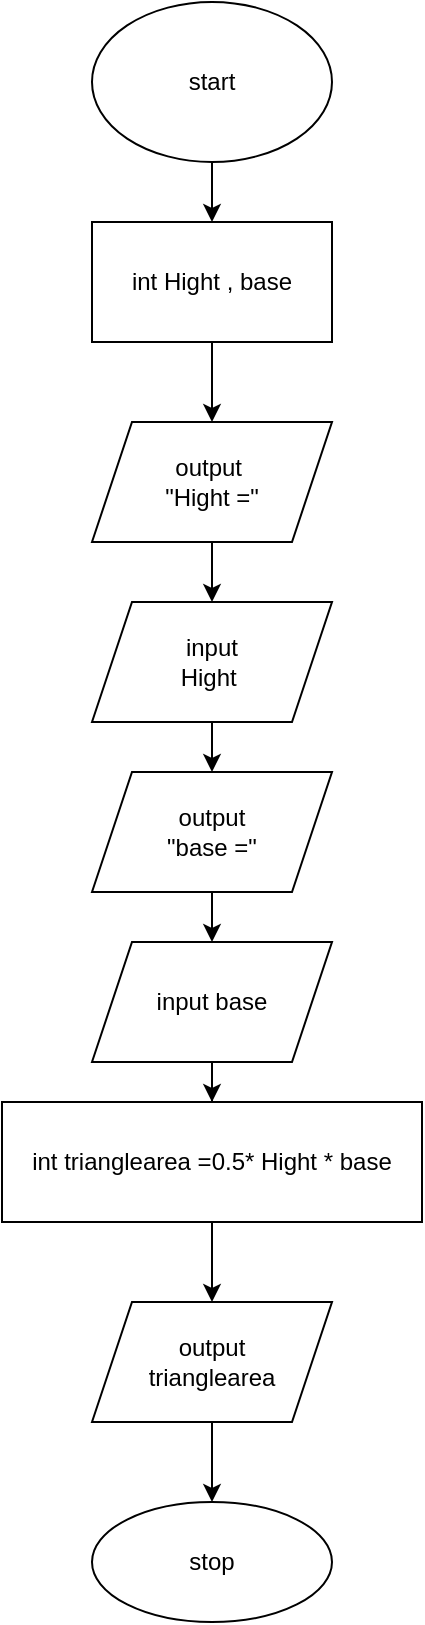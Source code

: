 <mxfile version="20.3.0" type="device"><diagram id="c2sMxUDhu1JmXUIHdqle" name="Page-1"><mxGraphModel dx="1124" dy="600" grid="1" gridSize="10" guides="1" tooltips="1" connect="1" arrows="1" fold="1" page="1" pageScale="1" pageWidth="827" pageHeight="1169" math="0" shadow="0"><root><mxCell id="0"/><mxCell id="1" parent="0"/><mxCell id="nJyqy-W25ubtxdZG7tnD-9" value="" style="edgeStyle=orthogonalEdgeStyle;rounded=0;orthogonalLoop=1;jettySize=auto;html=1;" edge="1" parent="1" source="nJyqy-W25ubtxdZG7tnD-1" target="nJyqy-W25ubtxdZG7tnD-8"><mxGeometry relative="1" as="geometry"/></mxCell><mxCell id="nJyqy-W25ubtxdZG7tnD-1" value="start" style="ellipse;whiteSpace=wrap;html=1;" vertex="1" parent="1"><mxGeometry x="330" y="200" width="120" height="80" as="geometry"/></mxCell><mxCell id="nJyqy-W25ubtxdZG7tnD-7" value="" style="edgeStyle=orthogonalEdgeStyle;rounded=0;orthogonalLoop=1;jettySize=auto;html=1;" edge="1" parent="1" source="nJyqy-W25ubtxdZG7tnD-4" target="nJyqy-W25ubtxdZG7tnD-6"><mxGeometry relative="1" as="geometry"/></mxCell><mxCell id="nJyqy-W25ubtxdZG7tnD-4" value="output&amp;nbsp;&lt;br&gt;&quot;Hight =&quot;" style="shape=parallelogram;perimeter=parallelogramPerimeter;whiteSpace=wrap;html=1;fixedSize=1;" vertex="1" parent="1"><mxGeometry x="330" y="410" width="120" height="60" as="geometry"/></mxCell><mxCell id="nJyqy-W25ubtxdZG7tnD-12" value="" style="edgeStyle=orthogonalEdgeStyle;rounded=0;orthogonalLoop=1;jettySize=auto;html=1;" edge="1" parent="1" source="nJyqy-W25ubtxdZG7tnD-6" target="nJyqy-W25ubtxdZG7tnD-11"><mxGeometry relative="1" as="geometry"/></mxCell><mxCell id="nJyqy-W25ubtxdZG7tnD-6" value="input&lt;br&gt;Hight&amp;nbsp;" style="shape=parallelogram;perimeter=parallelogramPerimeter;whiteSpace=wrap;html=1;fixedSize=1;" vertex="1" parent="1"><mxGeometry x="330" y="500" width="120" height="60" as="geometry"/></mxCell><mxCell id="nJyqy-W25ubtxdZG7tnD-10" value="" style="edgeStyle=orthogonalEdgeStyle;rounded=0;orthogonalLoop=1;jettySize=auto;html=1;" edge="1" parent="1" source="nJyqy-W25ubtxdZG7tnD-8" target="nJyqy-W25ubtxdZG7tnD-4"><mxGeometry relative="1" as="geometry"/></mxCell><mxCell id="nJyqy-W25ubtxdZG7tnD-8" value="int Hight , base" style="whiteSpace=wrap;html=1;" vertex="1" parent="1"><mxGeometry x="330" y="310" width="120" height="60" as="geometry"/></mxCell><mxCell id="nJyqy-W25ubtxdZG7tnD-14" value="" style="edgeStyle=orthogonalEdgeStyle;rounded=0;orthogonalLoop=1;jettySize=auto;html=1;" edge="1" parent="1" source="nJyqy-W25ubtxdZG7tnD-11" target="nJyqy-W25ubtxdZG7tnD-13"><mxGeometry relative="1" as="geometry"/></mxCell><mxCell id="nJyqy-W25ubtxdZG7tnD-11" value="output&lt;br&gt;&quot;base =&quot;" style="shape=parallelogram;perimeter=parallelogramPerimeter;whiteSpace=wrap;html=1;fixedSize=1;" vertex="1" parent="1"><mxGeometry x="330" y="585" width="120" height="60" as="geometry"/></mxCell><mxCell id="nJyqy-W25ubtxdZG7tnD-16" value="" style="edgeStyle=orthogonalEdgeStyle;rounded=0;orthogonalLoop=1;jettySize=auto;html=1;" edge="1" parent="1" source="nJyqy-W25ubtxdZG7tnD-13" target="nJyqy-W25ubtxdZG7tnD-15"><mxGeometry relative="1" as="geometry"/></mxCell><mxCell id="nJyqy-W25ubtxdZG7tnD-13" value="input base" style="shape=parallelogram;perimeter=parallelogramPerimeter;whiteSpace=wrap;html=1;fixedSize=1;" vertex="1" parent="1"><mxGeometry x="330" y="670" width="120" height="60" as="geometry"/></mxCell><mxCell id="nJyqy-W25ubtxdZG7tnD-18" value="" style="edgeStyle=orthogonalEdgeStyle;rounded=0;orthogonalLoop=1;jettySize=auto;html=1;" edge="1" parent="1" source="nJyqy-W25ubtxdZG7tnD-15" target="nJyqy-W25ubtxdZG7tnD-17"><mxGeometry relative="1" as="geometry"/></mxCell><mxCell id="nJyqy-W25ubtxdZG7tnD-15" value="int trianglearea =0.5* Hight * base" style="whiteSpace=wrap;html=1;" vertex="1" parent="1"><mxGeometry x="285" y="750" width="210" height="60" as="geometry"/></mxCell><mxCell id="nJyqy-W25ubtxdZG7tnD-20" value="" style="edgeStyle=orthogonalEdgeStyle;rounded=0;orthogonalLoop=1;jettySize=auto;html=1;" edge="1" parent="1" source="nJyqy-W25ubtxdZG7tnD-17" target="nJyqy-W25ubtxdZG7tnD-19"><mxGeometry relative="1" as="geometry"/></mxCell><mxCell id="nJyqy-W25ubtxdZG7tnD-17" value="output&lt;br&gt;trianglearea" style="shape=parallelogram;perimeter=parallelogramPerimeter;whiteSpace=wrap;html=1;fixedSize=1;" vertex="1" parent="1"><mxGeometry x="330" y="850" width="120" height="60" as="geometry"/></mxCell><mxCell id="nJyqy-W25ubtxdZG7tnD-19" value="stop" style="ellipse;whiteSpace=wrap;html=1;" vertex="1" parent="1"><mxGeometry x="330" y="950" width="120" height="60" as="geometry"/></mxCell></root></mxGraphModel></diagram></mxfile>